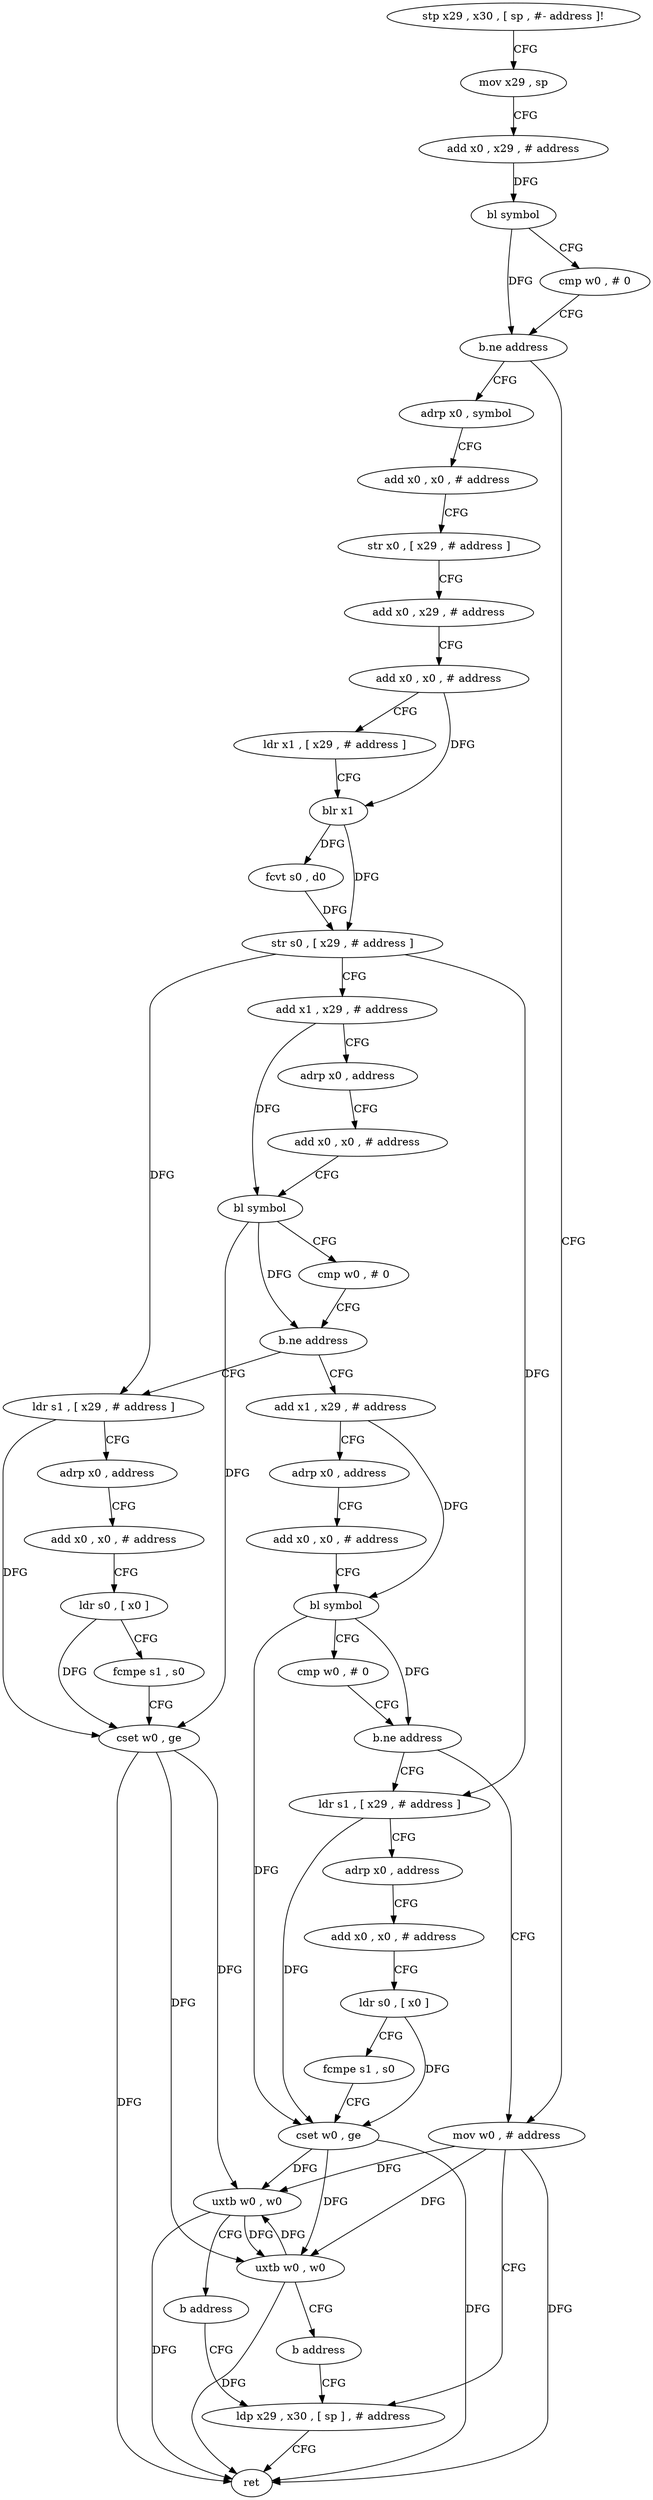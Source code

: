 digraph "func" {
"4242716" [label = "stp x29 , x30 , [ sp , #- address ]!" ]
"4242720" [label = "mov x29 , sp" ]
"4242724" [label = "add x0 , x29 , # address" ]
"4242728" [label = "bl symbol" ]
"4242732" [label = "cmp w0 , # 0" ]
"4242736" [label = "b.ne address" ]
"4242888" [label = "mov w0 , # address" ]
"4242740" [label = "adrp x0 , symbol" ]
"4242892" [label = "ldp x29 , x30 , [ sp ] , # address" ]
"4242744" [label = "add x0 , x0 , # address" ]
"4242748" [label = "str x0 , [ x29 , # address ]" ]
"4242752" [label = "add x0 , x29 , # address" ]
"4242756" [label = "add x0 , x0 , # address" ]
"4242760" [label = "ldr x1 , [ x29 , # address ]" ]
"4242764" [label = "blr x1" ]
"4242768" [label = "fcvt s0 , d0" ]
"4242772" [label = "str s0 , [ x29 , # address ]" ]
"4242776" [label = "add x1 , x29 , # address" ]
"4242780" [label = "adrp x0 , address" ]
"4242784" [label = "add x0 , x0 , # address" ]
"4242788" [label = "bl symbol" ]
"4242792" [label = "cmp w0 , # 0" ]
"4242796" [label = "b.ne address" ]
"4242832" [label = "add x1 , x29 , # address" ]
"4242800" [label = "ldr s1 , [ x29 , # address ]" ]
"4242836" [label = "adrp x0 , address" ]
"4242840" [label = "add x0 , x0 , # address" ]
"4242844" [label = "bl symbol" ]
"4242848" [label = "cmp w0 , # 0" ]
"4242852" [label = "b.ne address" ]
"4242856" [label = "ldr s1 , [ x29 , # address ]" ]
"4242804" [label = "adrp x0 , address" ]
"4242808" [label = "add x0 , x0 , # address" ]
"4242812" [label = "ldr s0 , [ x0 ]" ]
"4242816" [label = "fcmpe s1 , s0" ]
"4242820" [label = "cset w0 , ge" ]
"4242824" [label = "uxtb w0 , w0" ]
"4242828" [label = "b address" ]
"4242860" [label = "adrp x0 , address" ]
"4242864" [label = "add x0 , x0 , # address" ]
"4242868" [label = "ldr s0 , [ x0 ]" ]
"4242872" [label = "fcmpe s1 , s0" ]
"4242876" [label = "cset w0 , ge" ]
"4242880" [label = "uxtb w0 , w0" ]
"4242884" [label = "b address" ]
"4242896" [label = "ret" ]
"4242716" -> "4242720" [ label = "CFG" ]
"4242720" -> "4242724" [ label = "CFG" ]
"4242724" -> "4242728" [ label = "DFG" ]
"4242728" -> "4242732" [ label = "CFG" ]
"4242728" -> "4242736" [ label = "DFG" ]
"4242732" -> "4242736" [ label = "CFG" ]
"4242736" -> "4242888" [ label = "CFG" ]
"4242736" -> "4242740" [ label = "CFG" ]
"4242888" -> "4242892" [ label = "CFG" ]
"4242888" -> "4242896" [ label = "DFG" ]
"4242888" -> "4242824" [ label = "DFG" ]
"4242888" -> "4242880" [ label = "DFG" ]
"4242740" -> "4242744" [ label = "CFG" ]
"4242892" -> "4242896" [ label = "CFG" ]
"4242744" -> "4242748" [ label = "CFG" ]
"4242748" -> "4242752" [ label = "CFG" ]
"4242752" -> "4242756" [ label = "CFG" ]
"4242756" -> "4242760" [ label = "CFG" ]
"4242756" -> "4242764" [ label = "DFG" ]
"4242760" -> "4242764" [ label = "CFG" ]
"4242764" -> "4242768" [ label = "DFG" ]
"4242764" -> "4242772" [ label = "DFG" ]
"4242768" -> "4242772" [ label = "DFG" ]
"4242772" -> "4242776" [ label = "CFG" ]
"4242772" -> "4242800" [ label = "DFG" ]
"4242772" -> "4242856" [ label = "DFG" ]
"4242776" -> "4242780" [ label = "CFG" ]
"4242776" -> "4242788" [ label = "DFG" ]
"4242780" -> "4242784" [ label = "CFG" ]
"4242784" -> "4242788" [ label = "CFG" ]
"4242788" -> "4242792" [ label = "CFG" ]
"4242788" -> "4242796" [ label = "DFG" ]
"4242788" -> "4242820" [ label = "DFG" ]
"4242792" -> "4242796" [ label = "CFG" ]
"4242796" -> "4242832" [ label = "CFG" ]
"4242796" -> "4242800" [ label = "CFG" ]
"4242832" -> "4242836" [ label = "CFG" ]
"4242832" -> "4242844" [ label = "DFG" ]
"4242800" -> "4242804" [ label = "CFG" ]
"4242800" -> "4242820" [ label = "DFG" ]
"4242836" -> "4242840" [ label = "CFG" ]
"4242840" -> "4242844" [ label = "CFG" ]
"4242844" -> "4242848" [ label = "CFG" ]
"4242844" -> "4242852" [ label = "DFG" ]
"4242844" -> "4242876" [ label = "DFG" ]
"4242848" -> "4242852" [ label = "CFG" ]
"4242852" -> "4242888" [ label = "CFG" ]
"4242852" -> "4242856" [ label = "CFG" ]
"4242856" -> "4242860" [ label = "CFG" ]
"4242856" -> "4242876" [ label = "DFG" ]
"4242804" -> "4242808" [ label = "CFG" ]
"4242808" -> "4242812" [ label = "CFG" ]
"4242812" -> "4242816" [ label = "CFG" ]
"4242812" -> "4242820" [ label = "DFG" ]
"4242816" -> "4242820" [ label = "CFG" ]
"4242820" -> "4242824" [ label = "DFG" ]
"4242820" -> "4242896" [ label = "DFG" ]
"4242820" -> "4242880" [ label = "DFG" ]
"4242824" -> "4242828" [ label = "CFG" ]
"4242824" -> "4242896" [ label = "DFG" ]
"4242824" -> "4242880" [ label = "DFG" ]
"4242828" -> "4242892" [ label = "CFG" ]
"4242860" -> "4242864" [ label = "CFG" ]
"4242864" -> "4242868" [ label = "CFG" ]
"4242868" -> "4242872" [ label = "CFG" ]
"4242868" -> "4242876" [ label = "DFG" ]
"4242872" -> "4242876" [ label = "CFG" ]
"4242876" -> "4242880" [ label = "DFG" ]
"4242876" -> "4242896" [ label = "DFG" ]
"4242876" -> "4242824" [ label = "DFG" ]
"4242880" -> "4242884" [ label = "CFG" ]
"4242880" -> "4242824" [ label = "DFG" ]
"4242880" -> "4242896" [ label = "DFG" ]
"4242884" -> "4242892" [ label = "CFG" ]
}
